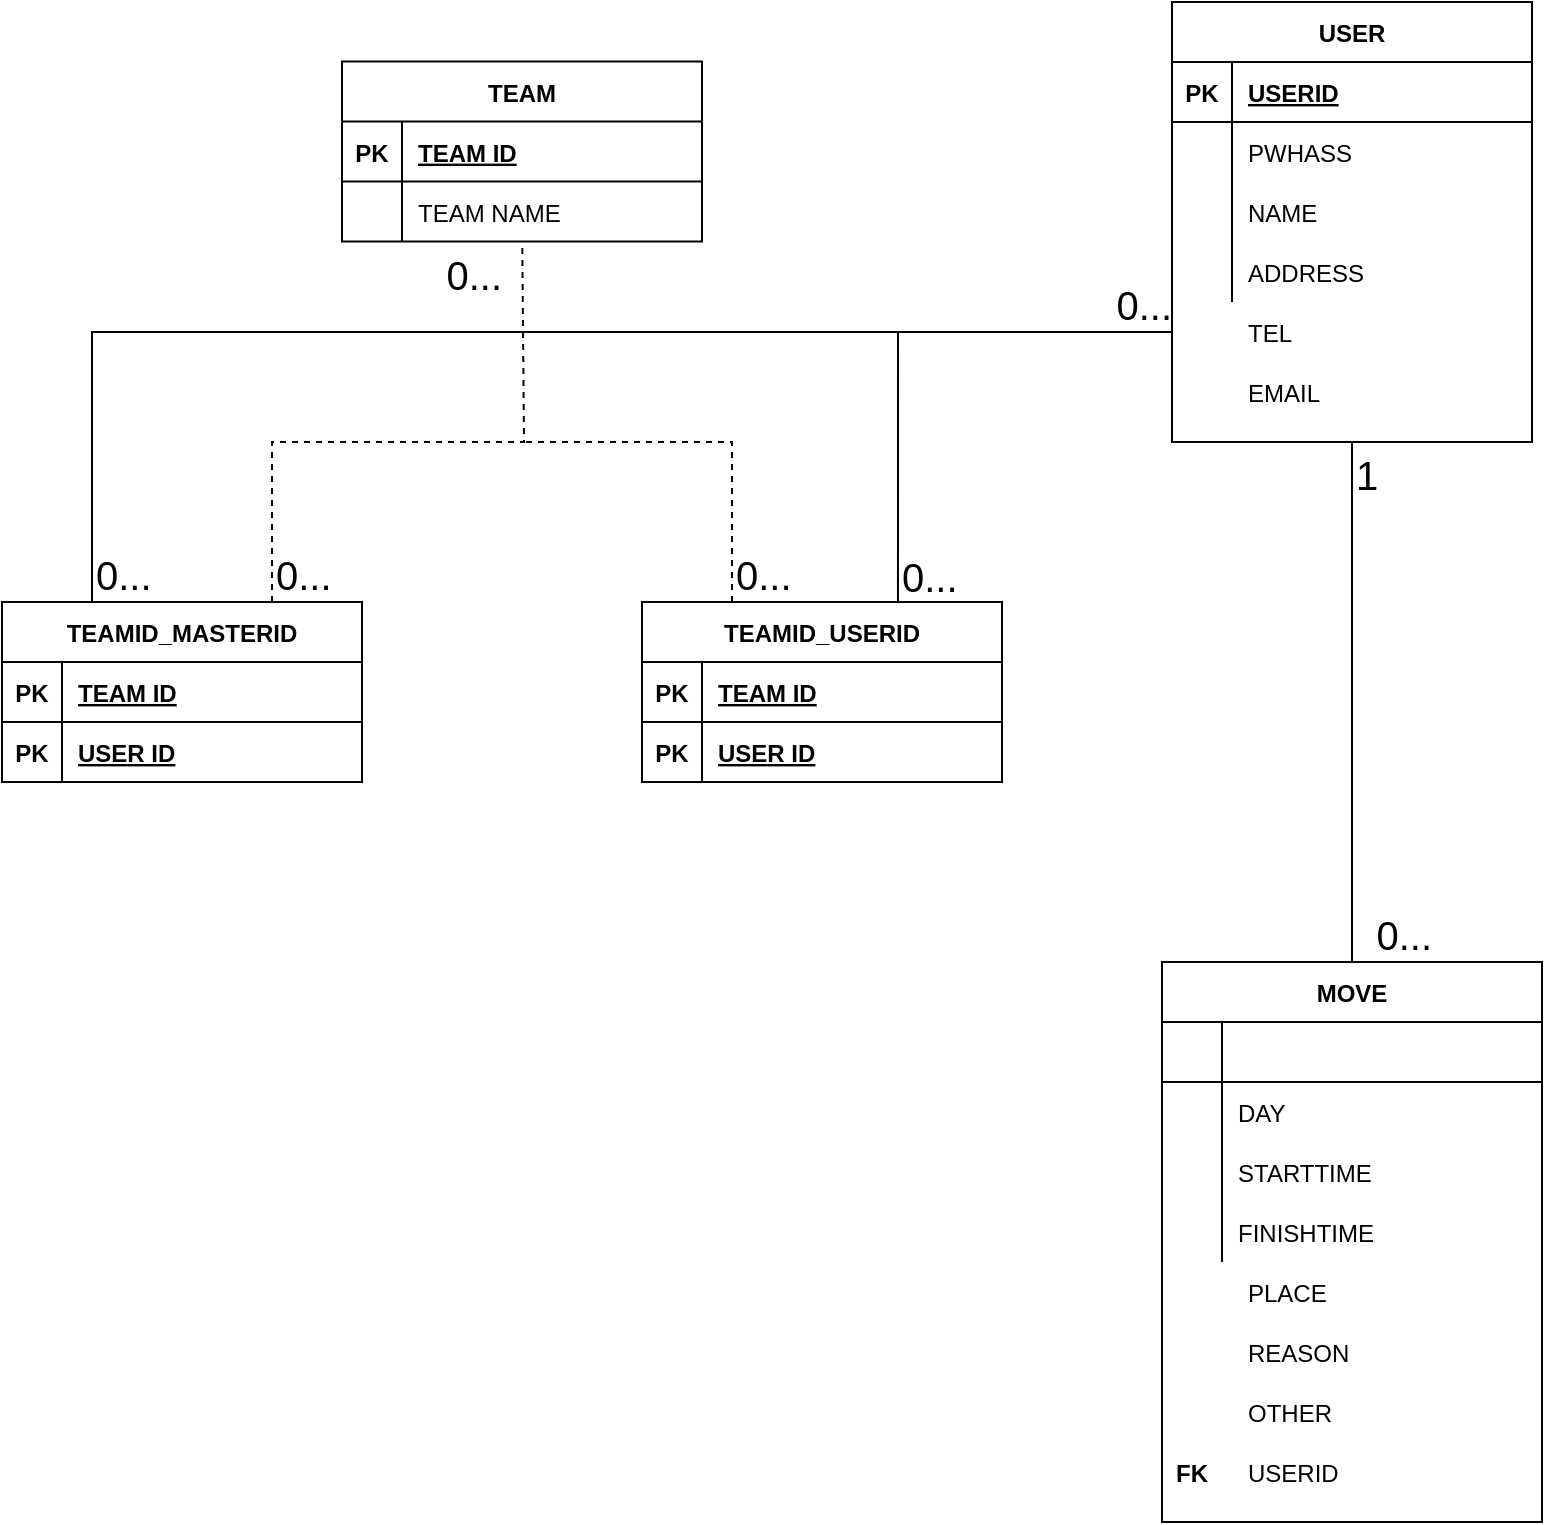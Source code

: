 <mxfile version="13.6.6" type="google"><diagram id="vqCZ45WbJaxx2UApif7W" name="ページ1"><mxGraphModel dx="1215" dy="678" grid="1" gridSize="10" guides="1" tooltips="1" connect="1" arrows="1" fold="1" page="1" pageScale="1" pageWidth="827" pageHeight="1169" math="0" shadow="0"><root><mxCell id="0"/><mxCell id="1" parent="0"/><mxCell id="wssd4DiJ9KTM5DUZzCky-16" value="TEL" style="shape=partialRectangle;connectable=0;fillColor=none;top=0;left=0;bottom=0;right=0;align=left;spacingLeft=6;overflow=hidden;" parent="1" vertex="1"><mxGeometry x="325" y="270" width="150" height="30" as="geometry"/></mxCell><mxCell id="wssd4DiJ9KTM5DUZzCky-17" value="EMAIL" style="shape=partialRectangle;connectable=0;fillColor=none;top=0;left=0;bottom=0;right=0;align=left;spacingLeft=6;overflow=hidden;" parent="1" vertex="1"><mxGeometry x="325" y="300" width="150" height="30" as="geometry"/></mxCell><mxCell id="wssd4DiJ9KTM5DUZzCky-33" value="" style="endArrow=none;html=1;rounded=0;entryX=0.5;entryY=0;entryDx=0;entryDy=0;exitX=0.5;exitY=1;exitDx=0;exitDy=0;" parent="1" source="wssd4DiJ9KTM5DUZzCky-2" target="wssd4DiJ9KTM5DUZzCky-18" edge="1"><mxGeometry relative="1" as="geometry"><mxPoint x="365" y="340" as="sourcePoint"/><mxPoint x="525" y="340" as="targetPoint"/></mxGeometry></mxCell><mxCell id="wssd4DiJ9KTM5DUZzCky-34" value="&lt;font style=&quot;font-size: 20px&quot;&gt;1&lt;/font&gt;" style="resizable=0;html=1;align=left;verticalAlign=bottom;" parent="wssd4DiJ9KTM5DUZzCky-33" connectable="0" vertex="1"><mxGeometry x="-1" relative="1" as="geometry"><mxPoint y="30" as="offset"/></mxGeometry></mxCell><mxCell id="wssd4DiJ9KTM5DUZzCky-35" value="&lt;span style=&quot;font-size: 20px&quot;&gt;0...&lt;br&gt;&lt;/span&gt;" style="resizable=0;html=1;align=right;verticalAlign=bottom;" parent="wssd4DiJ9KTM5DUZzCky-33" connectable="0" vertex="1"><mxGeometry x="1" relative="1" as="geometry"><mxPoint x="40" as="offset"/></mxGeometry></mxCell><mxCell id="wssd4DiJ9KTM5DUZzCky-38" value="PLACE" style="shape=partialRectangle;connectable=0;fillColor=none;top=0;left=0;bottom=0;right=0;align=left;spacingLeft=6;overflow=hidden;" parent="1" vertex="1"><mxGeometry x="325" y="750" width="160" height="30" as="geometry"/></mxCell><mxCell id="wssd4DiJ9KTM5DUZzCky-39" value="REASON" style="shape=partialRectangle;connectable=0;fillColor=none;top=0;left=0;bottom=0;right=0;align=left;spacingLeft=6;overflow=hidden;" parent="1" vertex="1"><mxGeometry x="325" y="780" width="160" height="30" as="geometry"/></mxCell><mxCell id="wssd4DiJ9KTM5DUZzCky-40" value="OTHER" style="shape=partialRectangle;connectable=0;fillColor=none;top=0;left=0;bottom=0;right=0;align=left;spacingLeft=6;overflow=hidden;" parent="1" vertex="1"><mxGeometry x="325" y="810" width="160" height="30" as="geometry"/></mxCell><mxCell id="wssd4DiJ9KTM5DUZzCky-41" value="USERID" style="shape=partialRectangle;connectable=0;fillColor=none;top=0;left=0;bottom=0;right=0;align=left;spacingLeft=6;overflow=hidden;" parent="1" vertex="1"><mxGeometry x="325" y="840" width="160" height="30" as="geometry"/></mxCell><mxCell id="wssd4DiJ9KTM5DUZzCky-42" value="FK" style="shape=partialRectangle;connectable=0;fillColor=none;top=0;left=0;bottom=0;right=0;fontStyle=1;overflow=hidden;" parent="1" vertex="1"><mxGeometry x="290" y="840" width="30" height="30" as="geometry"/></mxCell><mxCell id="3dOubruHKZRlEEyRYH75-23" value="" style="endArrow=none;html=1;rounded=0;entryX=0;entryY=0.75;entryDx=0;entryDy=0;exitX=0.711;exitY=0.022;exitDx=0;exitDy=0;exitPerimeter=0;" parent="1" source="gNyXKDjo6aGP84zcJITN-30" target="wssd4DiJ9KTM5DUZzCky-2" edge="1"><mxGeometry relative="1" as="geometry"><mxPoint x="120" y="450" as="sourcePoint"/><mxPoint x="330" y="340" as="targetPoint"/><Array as="points"><mxPoint x="158" y="285"/></Array></mxGeometry></mxCell><mxCell id="3dOubruHKZRlEEyRYH75-24" value="&lt;div style=&quot;font-size: 20px&quot;&gt;&lt;font style=&quot;font-size: 20px&quot;&gt;0...&lt;/font&gt;&lt;/div&gt;" style="resizable=0;html=1;align=left;verticalAlign=bottom;" parent="3dOubruHKZRlEEyRYH75-23" connectable="0" vertex="1"><mxGeometry x="-1" relative="1" as="geometry"/></mxCell><mxCell id="3dOubruHKZRlEEyRYH75-25" value="0..." style="resizable=0;html=1;align=right;verticalAlign=bottom;fontSize=20;" parent="3dOubruHKZRlEEyRYH75-23" connectable="0" vertex="1"><mxGeometry x="1" relative="1" as="geometry"/></mxCell><mxCell id="wssd4DiJ9KTM5DUZzCky-2" value="USER" style="shape=table;startSize=30;container=1;collapsible=1;childLayout=tableLayout;fixedRows=1;rowLines=0;fontStyle=1;align=center;resizeLast=1;" parent="1" vertex="1"><mxGeometry x="295" y="120" width="180" height="220" as="geometry"/></mxCell><mxCell id="wssd4DiJ9KTM5DUZzCky-3" value="" style="shape=partialRectangle;collapsible=0;dropTarget=0;pointerEvents=0;fillColor=none;top=0;left=0;bottom=1;right=0;points=[[0,0.5],[1,0.5]];portConstraint=eastwest;" parent="wssd4DiJ9KTM5DUZzCky-2" vertex="1"><mxGeometry y="30" width="180" height="30" as="geometry"/></mxCell><mxCell id="wssd4DiJ9KTM5DUZzCky-4" value="PK" style="shape=partialRectangle;connectable=0;fillColor=none;top=0;left=0;bottom=0;right=0;fontStyle=1;overflow=hidden;" parent="wssd4DiJ9KTM5DUZzCky-3" vertex="1"><mxGeometry width="30" height="30" as="geometry"/></mxCell><mxCell id="wssd4DiJ9KTM5DUZzCky-5" value="USERID" style="shape=partialRectangle;connectable=0;fillColor=none;top=0;left=0;bottom=0;right=0;align=left;spacingLeft=6;fontStyle=5;overflow=hidden;" parent="wssd4DiJ9KTM5DUZzCky-3" vertex="1"><mxGeometry x="30" width="150" height="30" as="geometry"/></mxCell><mxCell id="wssd4DiJ9KTM5DUZzCky-6" value="" style="shape=partialRectangle;collapsible=0;dropTarget=0;pointerEvents=0;fillColor=none;top=0;left=0;bottom=0;right=0;points=[[0,0.5],[1,0.5]];portConstraint=eastwest;" parent="wssd4DiJ9KTM5DUZzCky-2" vertex="1"><mxGeometry y="60" width="180" height="30" as="geometry"/></mxCell><mxCell id="wssd4DiJ9KTM5DUZzCky-7" value="" style="shape=partialRectangle;connectable=0;fillColor=none;top=0;left=0;bottom=0;right=0;editable=1;overflow=hidden;" parent="wssd4DiJ9KTM5DUZzCky-6" vertex="1"><mxGeometry width="30" height="30" as="geometry"/></mxCell><mxCell id="wssd4DiJ9KTM5DUZzCky-8" value="PWHASS" style="shape=partialRectangle;connectable=0;fillColor=none;top=0;left=0;bottom=0;right=0;align=left;spacingLeft=6;overflow=hidden;" parent="wssd4DiJ9KTM5DUZzCky-6" vertex="1"><mxGeometry x="30" width="150" height="30" as="geometry"/></mxCell><mxCell id="wssd4DiJ9KTM5DUZzCky-9" value="" style="shape=partialRectangle;collapsible=0;dropTarget=0;pointerEvents=0;fillColor=none;top=0;left=0;bottom=0;right=0;points=[[0,0.5],[1,0.5]];portConstraint=eastwest;" parent="wssd4DiJ9KTM5DUZzCky-2" vertex="1"><mxGeometry y="90" width="180" height="30" as="geometry"/></mxCell><mxCell id="wssd4DiJ9KTM5DUZzCky-10" value="" style="shape=partialRectangle;connectable=0;fillColor=none;top=0;left=0;bottom=0;right=0;editable=1;overflow=hidden;" parent="wssd4DiJ9KTM5DUZzCky-9" vertex="1"><mxGeometry width="30" height="30" as="geometry"/></mxCell><mxCell id="wssd4DiJ9KTM5DUZzCky-11" value="NAME" style="shape=partialRectangle;connectable=0;fillColor=none;top=0;left=0;bottom=0;right=0;align=left;spacingLeft=6;overflow=hidden;" parent="wssd4DiJ9KTM5DUZzCky-9" vertex="1"><mxGeometry x="30" width="150" height="30" as="geometry"/></mxCell><mxCell id="wssd4DiJ9KTM5DUZzCky-12" value="" style="shape=partialRectangle;collapsible=0;dropTarget=0;pointerEvents=0;fillColor=none;top=0;left=0;bottom=0;right=0;points=[[0,0.5],[1,0.5]];portConstraint=eastwest;" parent="wssd4DiJ9KTM5DUZzCky-2" vertex="1"><mxGeometry y="120" width="180" height="30" as="geometry"/></mxCell><mxCell id="wssd4DiJ9KTM5DUZzCky-13" value="" style="shape=partialRectangle;connectable=0;fillColor=none;top=0;left=0;bottom=0;right=0;editable=1;overflow=hidden;" parent="wssd4DiJ9KTM5DUZzCky-12" vertex="1"><mxGeometry width="30" height="30" as="geometry"/></mxCell><mxCell id="wssd4DiJ9KTM5DUZzCky-14" value="ADDRESS" style="shape=partialRectangle;connectable=0;fillColor=none;top=0;left=0;bottom=0;right=0;align=left;spacingLeft=6;overflow=hidden;" parent="wssd4DiJ9KTM5DUZzCky-12" vertex="1"><mxGeometry x="30" width="150" height="30" as="geometry"/></mxCell><mxCell id="wssd4DiJ9KTM5DUZzCky-18" value="MOVE" style="shape=table;startSize=30;container=1;collapsible=1;childLayout=tableLayout;fixedRows=1;rowLines=0;fontStyle=1;align=center;resizeLast=1;" parent="1" vertex="1"><mxGeometry x="290" y="600" width="190" height="280" as="geometry"/></mxCell><mxCell id="wssd4DiJ9KTM5DUZzCky-19" value="" style="shape=partialRectangle;collapsible=0;dropTarget=0;pointerEvents=0;fillColor=none;top=0;left=0;bottom=1;right=0;points=[[0,0.5],[1,0.5]];portConstraint=eastwest;" parent="wssd4DiJ9KTM5DUZzCky-18" vertex="1"><mxGeometry y="30" width="190" height="30" as="geometry"/></mxCell><mxCell id="wssd4DiJ9KTM5DUZzCky-20" value="" style="shape=partialRectangle;connectable=0;fillColor=none;top=0;left=0;bottom=0;right=0;fontStyle=1;overflow=hidden;" parent="wssd4DiJ9KTM5DUZzCky-19" vertex="1"><mxGeometry width="30" height="30" as="geometry"/></mxCell><mxCell id="wssd4DiJ9KTM5DUZzCky-21" value="" style="shape=partialRectangle;connectable=0;fillColor=none;top=0;left=0;bottom=0;right=0;align=left;spacingLeft=6;fontStyle=5;overflow=hidden;" parent="wssd4DiJ9KTM5DUZzCky-19" vertex="1"><mxGeometry x="30" width="160" height="30" as="geometry"/></mxCell><mxCell id="wssd4DiJ9KTM5DUZzCky-22" value="" style="shape=partialRectangle;collapsible=0;dropTarget=0;pointerEvents=0;fillColor=none;top=0;left=0;bottom=0;right=0;points=[[0,0.5],[1,0.5]];portConstraint=eastwest;" parent="wssd4DiJ9KTM5DUZzCky-18" vertex="1"><mxGeometry y="60" width="190" height="30" as="geometry"/></mxCell><mxCell id="wssd4DiJ9KTM5DUZzCky-23" value="" style="shape=partialRectangle;connectable=0;fillColor=none;top=0;left=0;bottom=0;right=0;editable=1;overflow=hidden;" parent="wssd4DiJ9KTM5DUZzCky-22" vertex="1"><mxGeometry width="30" height="30" as="geometry"/></mxCell><mxCell id="wssd4DiJ9KTM5DUZzCky-24" value="DAY" style="shape=partialRectangle;connectable=0;fillColor=none;top=0;left=0;bottom=0;right=0;align=left;spacingLeft=6;overflow=hidden;" parent="wssd4DiJ9KTM5DUZzCky-22" vertex="1"><mxGeometry x="30" width="160" height="30" as="geometry"/></mxCell><mxCell id="wssd4DiJ9KTM5DUZzCky-25" value="" style="shape=partialRectangle;collapsible=0;dropTarget=0;pointerEvents=0;fillColor=none;top=0;left=0;bottom=0;right=0;points=[[0,0.5],[1,0.5]];portConstraint=eastwest;" parent="wssd4DiJ9KTM5DUZzCky-18" vertex="1"><mxGeometry y="90" width="190" height="30" as="geometry"/></mxCell><mxCell id="wssd4DiJ9KTM5DUZzCky-26" value="" style="shape=partialRectangle;connectable=0;fillColor=none;top=0;left=0;bottom=0;right=0;editable=1;overflow=hidden;" parent="wssd4DiJ9KTM5DUZzCky-25" vertex="1"><mxGeometry width="30" height="30" as="geometry"/></mxCell><mxCell id="wssd4DiJ9KTM5DUZzCky-27" value="STARTTIME" style="shape=partialRectangle;connectable=0;fillColor=none;top=0;left=0;bottom=0;right=0;align=left;spacingLeft=6;overflow=hidden;" parent="wssd4DiJ9KTM5DUZzCky-25" vertex="1"><mxGeometry x="30" width="160" height="30" as="geometry"/></mxCell><mxCell id="wssd4DiJ9KTM5DUZzCky-28" value="" style="shape=partialRectangle;collapsible=0;dropTarget=0;pointerEvents=0;fillColor=none;top=0;left=0;bottom=0;right=0;points=[[0,0.5],[1,0.5]];portConstraint=eastwest;" parent="wssd4DiJ9KTM5DUZzCky-18" vertex="1"><mxGeometry y="120" width="190" height="30" as="geometry"/></mxCell><mxCell id="wssd4DiJ9KTM5DUZzCky-29" value="" style="shape=partialRectangle;connectable=0;fillColor=none;top=0;left=0;bottom=0;right=0;editable=1;overflow=hidden;" parent="wssd4DiJ9KTM5DUZzCky-28" vertex="1"><mxGeometry width="30" height="30" as="geometry"/></mxCell><mxCell id="wssd4DiJ9KTM5DUZzCky-30" value="FINISHTIME" style="shape=partialRectangle;connectable=0;fillColor=none;top=0;left=0;bottom=0;right=0;align=left;spacingLeft=6;overflow=hidden;" parent="wssd4DiJ9KTM5DUZzCky-28" vertex="1"><mxGeometry x="30" width="160" height="30" as="geometry"/></mxCell><mxCell id="gNyXKDjo6aGP84zcJITN-19" value="&lt;div&gt;0...&lt;/div&gt;" style="resizable=0;html=1;align=left;verticalAlign=bottom;" connectable="0" vertex="1" parent="1"><mxGeometry x="-210" y="450" as="geometry"/></mxCell><mxCell id="gNyXKDjo6aGP84zcJITN-30" value="TEAMID_USERID" style="shape=table;startSize=30;container=1;collapsible=1;childLayout=tableLayout;fixedRows=1;rowLines=0;fontStyle=1;align=center;resizeLast=1;" vertex="1" parent="1"><mxGeometry x="30" y="420" width="180" height="90" as="geometry"/></mxCell><mxCell id="gNyXKDjo6aGP84zcJITN-31" value="" style="shape=partialRectangle;collapsible=0;dropTarget=0;pointerEvents=0;fillColor=none;top=0;left=0;bottom=1;right=0;points=[[0,0.5],[1,0.5]];portConstraint=eastwest;" vertex="1" parent="gNyXKDjo6aGP84zcJITN-30"><mxGeometry y="30" width="180" height="30" as="geometry"/></mxCell><mxCell id="gNyXKDjo6aGP84zcJITN-32" value="PK" style="shape=partialRectangle;connectable=0;fillColor=none;top=0;left=0;bottom=0;right=0;fontStyle=1;overflow=hidden;" vertex="1" parent="gNyXKDjo6aGP84zcJITN-31"><mxGeometry width="30" height="30" as="geometry"/></mxCell><mxCell id="gNyXKDjo6aGP84zcJITN-33" value="TEAM ID" style="shape=partialRectangle;connectable=0;fillColor=none;top=0;left=0;bottom=0;right=0;align=left;spacingLeft=6;fontStyle=5;overflow=hidden;" vertex="1" parent="gNyXKDjo6aGP84zcJITN-31"><mxGeometry x="30" width="150" height="30" as="geometry"/></mxCell><mxCell id="gNyXKDjo6aGP84zcJITN-34" value="" style="shape=partialRectangle;collapsible=0;dropTarget=0;pointerEvents=0;fillColor=none;top=0;left=0;bottom=0;right=0;points=[[0,0.5],[1,0.5]];portConstraint=eastwest;" vertex="1" parent="gNyXKDjo6aGP84zcJITN-30"><mxGeometry y="60" width="180" height="30" as="geometry"/></mxCell><mxCell id="gNyXKDjo6aGP84zcJITN-35" value="PK" style="shape=partialRectangle;connectable=0;fillColor=none;top=0;left=0;bottom=0;right=0;editable=1;overflow=hidden;fontStyle=1" vertex="1" parent="gNyXKDjo6aGP84zcJITN-34"><mxGeometry width="30" height="30" as="geometry"/></mxCell><mxCell id="gNyXKDjo6aGP84zcJITN-36" value="USER ID" style="shape=partialRectangle;connectable=0;fillColor=none;top=0;left=0;bottom=0;right=0;align=left;spacingLeft=6;overflow=hidden;fontStyle=5" vertex="1" parent="gNyXKDjo6aGP84zcJITN-34"><mxGeometry x="30" width="150" height="30" as="geometry"/></mxCell><mxCell id="gNyXKDjo6aGP84zcJITN-23" value="TEAMID_MASTERID" style="shape=table;startSize=30;container=1;collapsible=1;childLayout=tableLayout;fixedRows=1;rowLines=0;fontStyle=1;align=center;resizeLast=1;" vertex="1" parent="1"><mxGeometry x="-290" y="420" width="180" height="90" as="geometry"/></mxCell><mxCell id="gNyXKDjo6aGP84zcJITN-24" value="" style="shape=partialRectangle;collapsible=0;dropTarget=0;pointerEvents=0;fillColor=none;top=0;left=0;bottom=1;right=0;points=[[0,0.5],[1,0.5]];portConstraint=eastwest;" vertex="1" parent="gNyXKDjo6aGP84zcJITN-23"><mxGeometry y="30" width="180" height="30" as="geometry"/></mxCell><mxCell id="gNyXKDjo6aGP84zcJITN-25" value="PK" style="shape=partialRectangle;connectable=0;fillColor=none;top=0;left=0;bottom=0;right=0;fontStyle=1;overflow=hidden;" vertex="1" parent="gNyXKDjo6aGP84zcJITN-24"><mxGeometry width="30" height="30" as="geometry"/></mxCell><mxCell id="gNyXKDjo6aGP84zcJITN-26" value="TEAM ID" style="shape=partialRectangle;connectable=0;fillColor=none;top=0;left=0;bottom=0;right=0;align=left;spacingLeft=6;fontStyle=5;overflow=hidden;" vertex="1" parent="gNyXKDjo6aGP84zcJITN-24"><mxGeometry x="30" width="150" height="30" as="geometry"/></mxCell><mxCell id="gNyXKDjo6aGP84zcJITN-27" value="" style="shape=partialRectangle;collapsible=0;dropTarget=0;pointerEvents=0;fillColor=none;top=0;left=0;bottom=0;right=0;points=[[0,0.5],[1,0.5]];portConstraint=eastwest;" vertex="1" parent="gNyXKDjo6aGP84zcJITN-23"><mxGeometry y="60" width="180" height="30" as="geometry"/></mxCell><mxCell id="gNyXKDjo6aGP84zcJITN-28" value="PK" style="shape=partialRectangle;connectable=0;fillColor=none;top=0;left=0;bottom=0;right=0;editable=1;overflow=hidden;fontStyle=1" vertex="1" parent="gNyXKDjo6aGP84zcJITN-27"><mxGeometry width="30" height="30" as="geometry"/></mxCell><mxCell id="gNyXKDjo6aGP84zcJITN-29" value="USER ID" style="shape=partialRectangle;connectable=0;fillColor=none;top=0;left=0;bottom=0;right=0;align=left;spacingLeft=6;overflow=hidden;fontStyle=5" vertex="1" parent="gNyXKDjo6aGP84zcJITN-27"><mxGeometry x="30" width="150" height="30" as="geometry"/></mxCell><mxCell id="gNyXKDjo6aGP84zcJITN-40" value="" style="endArrow=none;html=1;rounded=0;exitX=0.75;exitY=0;exitDx=0;exitDy=0;dashed=1;" edge="1" parent="1" source="gNyXKDjo6aGP84zcJITN-23" target="gNyXKDjo6aGP84zcJITN-10"><mxGeometry relative="1" as="geometry"><mxPoint x="-160.0" y="436.98" as="sourcePoint"/><mxPoint x="-90" y="260" as="targetPoint"/><Array as="points"><mxPoint x="-155" y="370"/><mxPoint x="-155" y="340"/><mxPoint x="-29" y="340"/></Array></mxGeometry></mxCell><mxCell id="gNyXKDjo6aGP84zcJITN-41" value="&lt;div style=&quot;font-size: 20px&quot;&gt;0...&lt;/div&gt;" style="resizable=0;html=1;align=left;verticalAlign=bottom;" connectable="0" vertex="1" parent="gNyXKDjo6aGP84zcJITN-40"><mxGeometry x="-1" relative="1" as="geometry"/></mxCell><mxCell id="gNyXKDjo6aGP84zcJITN-42" value="&lt;font style=&quot;font-size: 20px&quot;&gt;0...&lt;/font&gt;" style="resizable=0;html=1;align=right;verticalAlign=bottom;" connectable="0" vertex="1" parent="gNyXKDjo6aGP84zcJITN-40"><mxGeometry x="1" relative="1" as="geometry"><mxPoint x="-10.13" y="30.19" as="offset"/></mxGeometry></mxCell><mxCell id="gNyXKDjo6aGP84zcJITN-44" value="" style="endArrow=none;html=1;rounded=0;exitX=0.25;exitY=0;exitDx=0;exitDy=0;dashed=1;" edge="1" parent="1" source="gNyXKDjo6aGP84zcJITN-30"><mxGeometry relative="1" as="geometry"><mxPoint x="72" y="390" as="sourcePoint"/><mxPoint x="-30" y="340" as="targetPoint"/><Array as="points"><mxPoint x="75" y="340"/><mxPoint x="-30" y="340"/></Array></mxGeometry></mxCell><mxCell id="gNyXKDjo6aGP84zcJITN-45" value="&lt;div style=&quot;font-size: 20px&quot;&gt;&lt;font style=&quot;font-size: 20px&quot;&gt;0...&lt;/font&gt;&lt;/div&gt;" style="resizable=0;html=1;align=left;verticalAlign=bottom;" connectable="0" vertex="1" parent="gNyXKDjo6aGP84zcJITN-44"><mxGeometry x="-1" relative="1" as="geometry"/></mxCell><mxCell id="gNyXKDjo6aGP84zcJITN-6" value="TEAM" style="shape=table;startSize=30;container=1;collapsible=1;childLayout=tableLayout;fixedRows=1;rowLines=0;fontStyle=1;align=center;resizeLast=1;" vertex="1" parent="1"><mxGeometry x="-120" y="149.81" width="180" height="90" as="geometry"/></mxCell><mxCell id="gNyXKDjo6aGP84zcJITN-7" value="" style="shape=partialRectangle;collapsible=0;dropTarget=0;pointerEvents=0;fillColor=none;top=0;left=0;bottom=1;right=0;points=[[0,0.5],[1,0.5]];portConstraint=eastwest;" vertex="1" parent="gNyXKDjo6aGP84zcJITN-6"><mxGeometry y="30" width="180" height="30" as="geometry"/></mxCell><mxCell id="gNyXKDjo6aGP84zcJITN-8" value="PK" style="shape=partialRectangle;connectable=0;fillColor=none;top=0;left=0;bottom=0;right=0;fontStyle=1;overflow=hidden;" vertex="1" parent="gNyXKDjo6aGP84zcJITN-7"><mxGeometry width="30" height="30" as="geometry"/></mxCell><mxCell id="gNyXKDjo6aGP84zcJITN-9" value="TEAM ID" style="shape=partialRectangle;connectable=0;fillColor=none;top=0;left=0;bottom=0;right=0;align=left;spacingLeft=6;fontStyle=5;overflow=hidden;" vertex="1" parent="gNyXKDjo6aGP84zcJITN-7"><mxGeometry x="30" width="150" height="30" as="geometry"/></mxCell><mxCell id="gNyXKDjo6aGP84zcJITN-10" value="" style="shape=partialRectangle;collapsible=0;dropTarget=0;pointerEvents=0;fillColor=none;top=0;left=0;bottom=0;right=0;points=[[0,0.5],[1,0.5]];portConstraint=eastwest;" vertex="1" parent="gNyXKDjo6aGP84zcJITN-6"><mxGeometry y="60" width="180" height="30" as="geometry"/></mxCell><mxCell id="gNyXKDjo6aGP84zcJITN-11" value="" style="shape=partialRectangle;connectable=0;fillColor=none;top=0;left=0;bottom=0;right=0;editable=1;overflow=hidden;" vertex="1" parent="gNyXKDjo6aGP84zcJITN-10"><mxGeometry width="30" height="30" as="geometry"/></mxCell><mxCell id="gNyXKDjo6aGP84zcJITN-12" value="TEAM NAME" style="shape=partialRectangle;connectable=0;fillColor=none;top=0;left=0;bottom=0;right=0;align=left;spacingLeft=6;overflow=hidden;" vertex="1" parent="gNyXKDjo6aGP84zcJITN-10"><mxGeometry x="30" width="150" height="30" as="geometry"/></mxCell><mxCell id="gNyXKDjo6aGP84zcJITN-53" value="" style="endArrow=none;html=1;rounded=0;entryX=0;entryY=0.75;entryDx=0;entryDy=0;exitX=0.25;exitY=0;exitDx=0;exitDy=0;" edge="1" parent="1" source="gNyXKDjo6aGP84zcJITN-23"><mxGeometry relative="1" as="geometry"><mxPoint x="157.98" y="421.98" as="sourcePoint"/><mxPoint x="295" y="285" as="targetPoint"/><Array as="points"><mxPoint x="-245" y="285"/><mxPoint x="158" y="285"/></Array></mxGeometry></mxCell><mxCell id="gNyXKDjo6aGP84zcJITN-54" value="&lt;div style=&quot;font-size: 20px&quot;&gt;&lt;font style=&quot;font-size: 20px&quot;&gt;0...&lt;/font&gt;&lt;/div&gt;" style="resizable=0;html=1;align=left;verticalAlign=bottom;" connectable="0" vertex="1" parent="gNyXKDjo6aGP84zcJITN-53"><mxGeometry x="-1" relative="1" as="geometry"/></mxCell><mxCell id="gNyXKDjo6aGP84zcJITN-55" value="" style="resizable=0;html=1;align=right;verticalAlign=bottom;" connectable="0" vertex="1" parent="gNyXKDjo6aGP84zcJITN-53"><mxGeometry x="1" relative="1" as="geometry"/></mxCell></root></mxGraphModel></diagram></mxfile>